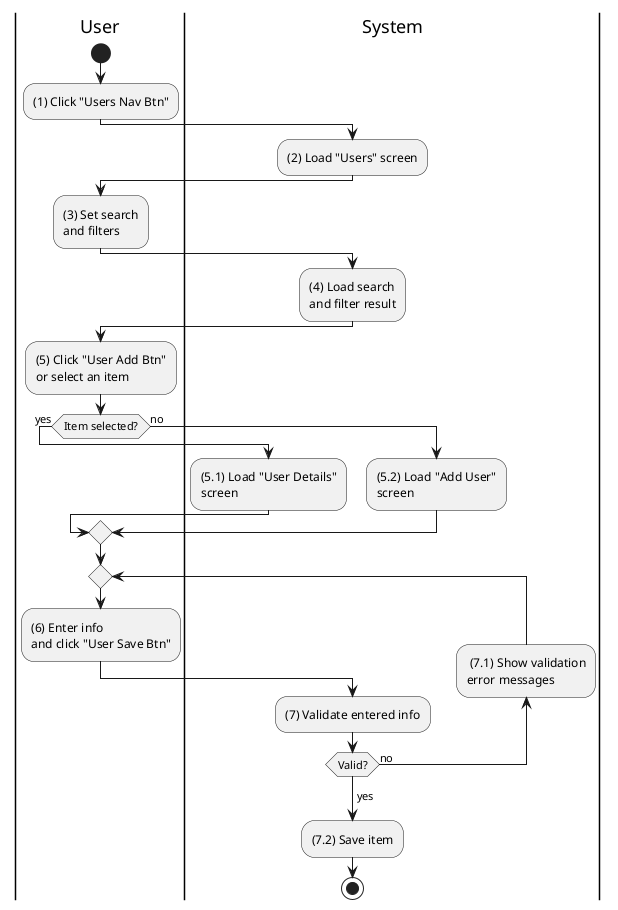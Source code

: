 @startuml user-manage
|u|User
|s|System

|u|
start
:(1) Click "Users Nav Btn";

|s|
:(2) Load "Users" screen;

|u|
:(3) Set search\nand filters;

|s|
:(4) Load search\nand filter result;

|u|
:(5) Click "User Add Btn"\nor select an item;

if (Item selected?) then (yes)
|s|
:(5.1) Load "User Details"\nscreen;
else (no)
:(5.2) Load "Add User"\nscreen;
endif

|u|
repeat
    :(6) Enter info\nand click "User Save Btn";

    |s|
    :(7) Validate entered info;
    backward: (7.1) Show validation\nerror messages;
repeat while (Valid?) is (no)
->yes;
:(7.2) Save item;
stop
@enduml